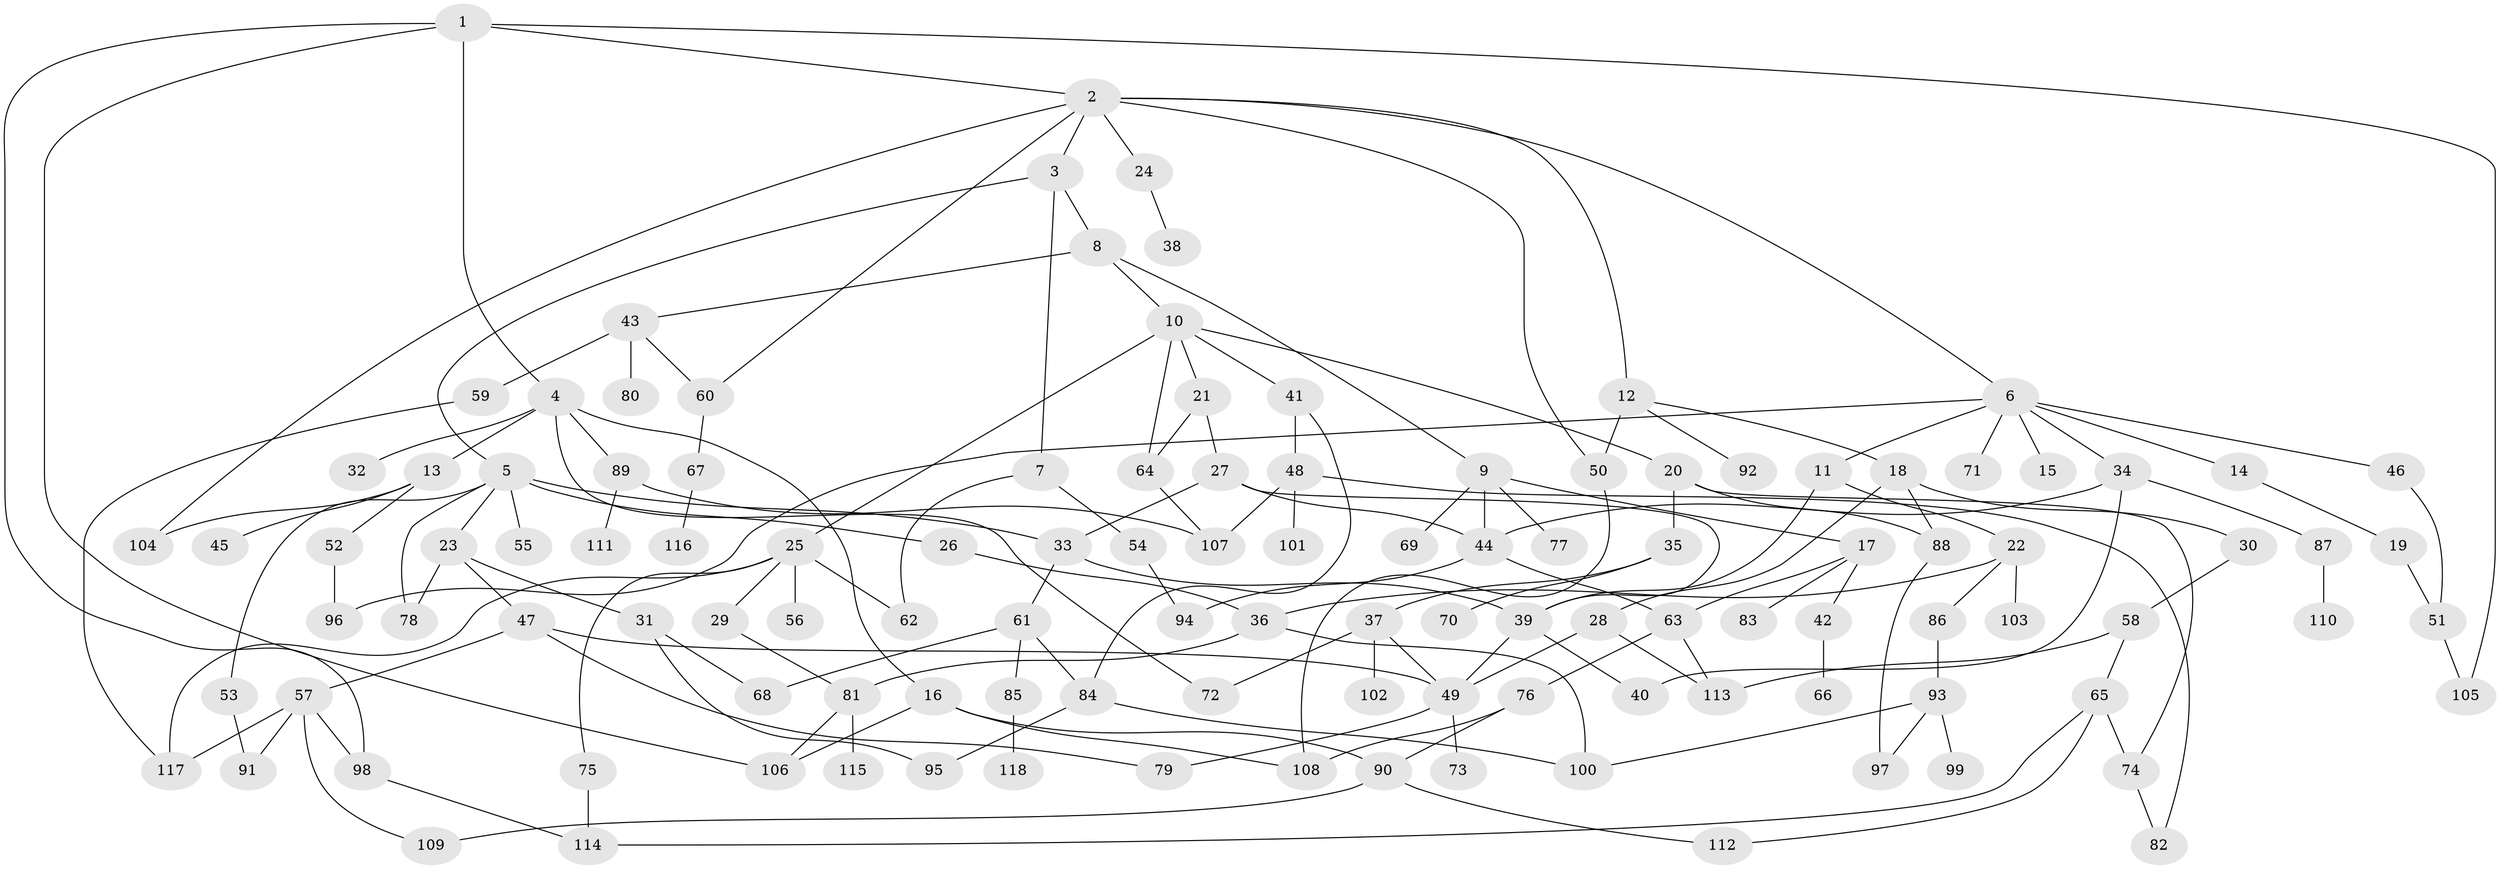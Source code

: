// coarse degree distribution, {5: 0.09876543209876543, 9: 0.012345679012345678, 7: 0.04938271604938271, 6: 0.037037037037037035, 4: 0.2222222222222222, 2: 0.1728395061728395, 1: 0.25925925925925924, 3: 0.14814814814814814}
// Generated by graph-tools (version 1.1) at 2025/41/03/06/25 10:41:26]
// undirected, 118 vertices, 167 edges
graph export_dot {
graph [start="1"]
  node [color=gray90,style=filled];
  1;
  2;
  3;
  4;
  5;
  6;
  7;
  8;
  9;
  10;
  11;
  12;
  13;
  14;
  15;
  16;
  17;
  18;
  19;
  20;
  21;
  22;
  23;
  24;
  25;
  26;
  27;
  28;
  29;
  30;
  31;
  32;
  33;
  34;
  35;
  36;
  37;
  38;
  39;
  40;
  41;
  42;
  43;
  44;
  45;
  46;
  47;
  48;
  49;
  50;
  51;
  52;
  53;
  54;
  55;
  56;
  57;
  58;
  59;
  60;
  61;
  62;
  63;
  64;
  65;
  66;
  67;
  68;
  69;
  70;
  71;
  72;
  73;
  74;
  75;
  76;
  77;
  78;
  79;
  80;
  81;
  82;
  83;
  84;
  85;
  86;
  87;
  88;
  89;
  90;
  91;
  92;
  93;
  94;
  95;
  96;
  97;
  98;
  99;
  100;
  101;
  102;
  103;
  104;
  105;
  106;
  107;
  108;
  109;
  110;
  111;
  112;
  113;
  114;
  115;
  116;
  117;
  118;
  1 -- 2;
  1 -- 4;
  1 -- 98;
  1 -- 105;
  1 -- 106;
  2 -- 3;
  2 -- 6;
  2 -- 12;
  2 -- 24;
  2 -- 50;
  2 -- 104;
  2 -- 60;
  3 -- 5;
  3 -- 7;
  3 -- 8;
  4 -- 13;
  4 -- 16;
  4 -- 32;
  4 -- 89;
  4 -- 72;
  5 -- 23;
  5 -- 26;
  5 -- 53;
  5 -- 55;
  5 -- 78;
  5 -- 33;
  6 -- 11;
  6 -- 14;
  6 -- 15;
  6 -- 34;
  6 -- 46;
  6 -- 71;
  6 -- 96;
  7 -- 54;
  7 -- 62;
  8 -- 9;
  8 -- 10;
  8 -- 43;
  9 -- 17;
  9 -- 69;
  9 -- 77;
  9 -- 44;
  10 -- 20;
  10 -- 21;
  10 -- 25;
  10 -- 41;
  10 -- 64;
  11 -- 22;
  11 -- 39;
  12 -- 18;
  12 -- 92;
  12 -- 50;
  13 -- 45;
  13 -- 52;
  13 -- 104;
  14 -- 19;
  16 -- 108;
  16 -- 90;
  16 -- 106;
  17 -- 42;
  17 -- 63;
  17 -- 83;
  18 -- 28;
  18 -- 30;
  18 -- 88;
  19 -- 51;
  20 -- 35;
  20 -- 74;
  20 -- 88;
  21 -- 27;
  21 -- 64;
  22 -- 86;
  22 -- 103;
  22 -- 36;
  23 -- 31;
  23 -- 47;
  23 -- 78;
  24 -- 38;
  25 -- 29;
  25 -- 56;
  25 -- 62;
  25 -- 75;
  25 -- 117;
  26 -- 36;
  27 -- 33;
  27 -- 39;
  27 -- 44;
  28 -- 113;
  28 -- 49;
  29 -- 81;
  30 -- 58;
  31 -- 68;
  31 -- 95;
  33 -- 61;
  33 -- 39;
  34 -- 40;
  34 -- 87;
  34 -- 44;
  35 -- 37;
  35 -- 70;
  36 -- 100;
  36 -- 81;
  37 -- 49;
  37 -- 72;
  37 -- 102;
  39 -- 49;
  39 -- 40;
  41 -- 48;
  41 -- 84;
  42 -- 66;
  43 -- 59;
  43 -- 60;
  43 -- 80;
  44 -- 94;
  44 -- 63;
  46 -- 51;
  47 -- 57;
  47 -- 79;
  47 -- 49;
  48 -- 82;
  48 -- 101;
  48 -- 107;
  49 -- 73;
  49 -- 79;
  50 -- 108;
  51 -- 105;
  52 -- 96;
  53 -- 91;
  54 -- 94;
  57 -- 109;
  57 -- 117;
  57 -- 91;
  57 -- 98;
  58 -- 65;
  58 -- 113;
  59 -- 117;
  60 -- 67;
  61 -- 85;
  61 -- 84;
  61 -- 68;
  63 -- 76;
  63 -- 113;
  64 -- 107;
  65 -- 112;
  65 -- 74;
  65 -- 114;
  67 -- 116;
  74 -- 82;
  75 -- 114;
  76 -- 90;
  76 -- 108;
  81 -- 106;
  81 -- 115;
  84 -- 95;
  84 -- 100;
  85 -- 118;
  86 -- 93;
  87 -- 110;
  88 -- 97;
  89 -- 111;
  89 -- 107;
  90 -- 112;
  90 -- 109;
  93 -- 97;
  93 -- 99;
  93 -- 100;
  98 -- 114;
}

